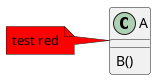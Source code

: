{
  "sha1": "kgmj1txetvc8hosy0t9ky7h81fghh4k",
  "insertion": {
    "when": "2024-06-03T18:59:32.971Z",
    "url": "https://forum.plantuml.net/16971/how-can-apply-style-or-background-color-to-note-class-method",
    "user": "plantuml@gmail.com"
  }
}
@startuml

<style>
    note {
        .faint {
            BackgroundColor red
        }
    }
</style>

class A
{
   B()
}

note left of A <<faint>>
 test red
end note

@enduml
